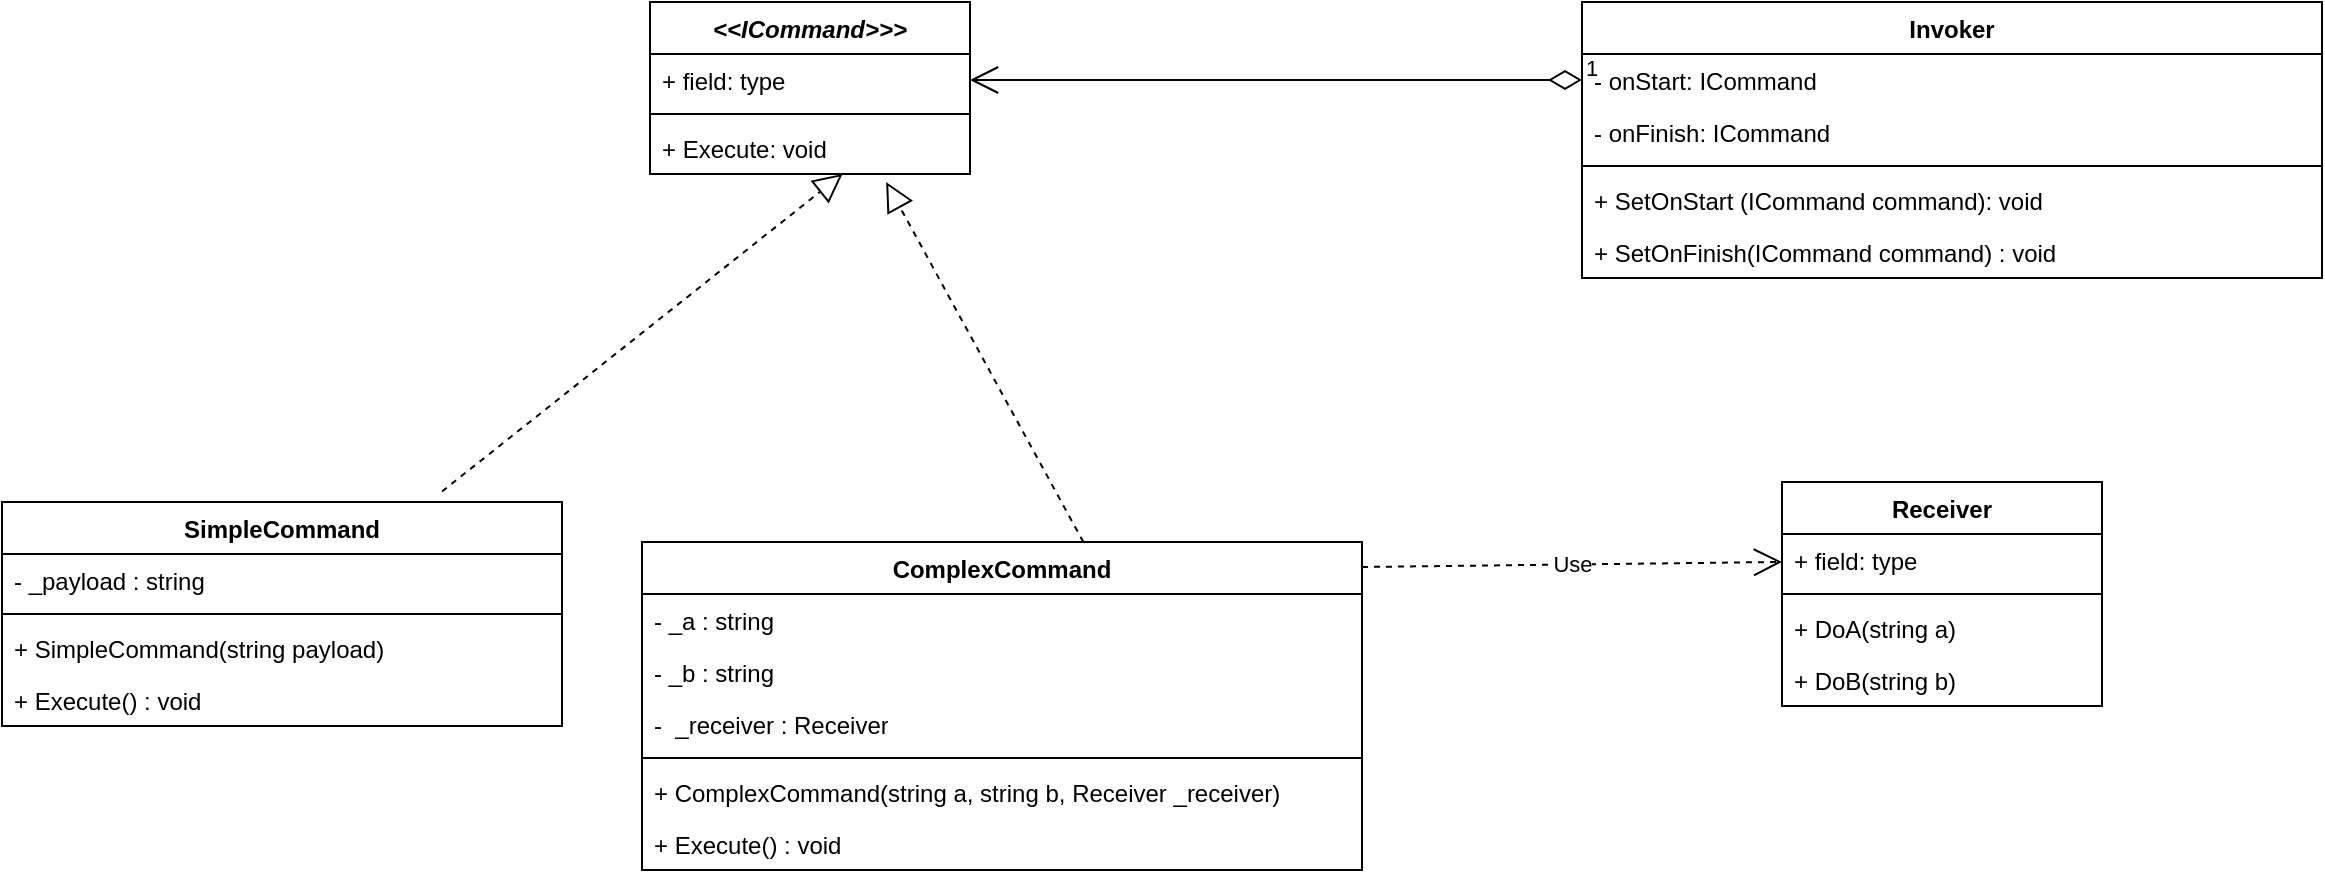 <mxfile version="26.2.14">
  <diagram id="C5RBs43oDa-KdzZeNtuy" name="Page-1">
    <mxGraphModel dx="1418" dy="786" grid="1" gridSize="10" guides="1" tooltips="1" connect="1" arrows="1" fold="1" page="1" pageScale="1" pageWidth="827" pageHeight="1169" math="0" shadow="0">
      <root>
        <mxCell id="WIyWlLk6GJQsqaUBKTNV-0" />
        <mxCell id="WIyWlLk6GJQsqaUBKTNV-1" parent="WIyWlLk6GJQsqaUBKTNV-0" />
        <mxCell id="7LH-3UGZU5CLewurIgVh-0" value="&lt;i&gt;&amp;lt;&amp;lt;ICommand&amp;gt;&amp;gt;&amp;gt;&lt;/i&gt;" style="swimlane;fontStyle=1;align=center;verticalAlign=top;childLayout=stackLayout;horizontal=1;startSize=26;horizontalStack=0;resizeParent=1;resizeParentMax=0;resizeLast=0;collapsible=1;marginBottom=0;whiteSpace=wrap;html=1;" vertex="1" parent="WIyWlLk6GJQsqaUBKTNV-1">
          <mxGeometry x="334" y="80" width="160" height="86" as="geometry" />
        </mxCell>
        <mxCell id="7LH-3UGZU5CLewurIgVh-1" value="+ field: type" style="text;strokeColor=none;fillColor=none;align=left;verticalAlign=top;spacingLeft=4;spacingRight=4;overflow=hidden;rotatable=0;points=[[0,0.5],[1,0.5]];portConstraint=eastwest;whiteSpace=wrap;html=1;" vertex="1" parent="7LH-3UGZU5CLewurIgVh-0">
          <mxGeometry y="26" width="160" height="26" as="geometry" />
        </mxCell>
        <mxCell id="7LH-3UGZU5CLewurIgVh-2" value="" style="line;strokeWidth=1;fillColor=none;align=left;verticalAlign=middle;spacingTop=-1;spacingLeft=3;spacingRight=3;rotatable=0;labelPosition=right;points=[];portConstraint=eastwest;strokeColor=inherit;" vertex="1" parent="7LH-3UGZU5CLewurIgVh-0">
          <mxGeometry y="52" width="160" height="8" as="geometry" />
        </mxCell>
        <mxCell id="7LH-3UGZU5CLewurIgVh-3" value="+ Execute: void" style="text;strokeColor=none;fillColor=none;align=left;verticalAlign=top;spacingLeft=4;spacingRight=4;overflow=hidden;rotatable=0;points=[[0,0.5],[1,0.5]];portConstraint=eastwest;whiteSpace=wrap;html=1;" vertex="1" parent="7LH-3UGZU5CLewurIgVh-0">
          <mxGeometry y="60" width="160" height="26" as="geometry" />
        </mxCell>
        <mxCell id="7LH-3UGZU5CLewurIgVh-4" value="SimpleCommand&lt;div&gt;&lt;br&gt;&lt;/div&gt;" style="swimlane;fontStyle=1;align=center;verticalAlign=top;childLayout=stackLayout;horizontal=1;startSize=26;horizontalStack=0;resizeParent=1;resizeParentMax=0;resizeLast=0;collapsible=1;marginBottom=0;whiteSpace=wrap;html=1;" vertex="1" parent="WIyWlLk6GJQsqaUBKTNV-1">
          <mxGeometry x="10" y="330" width="280" height="112" as="geometry" />
        </mxCell>
        <mxCell id="7LH-3UGZU5CLewurIgVh-5" value="- _payload : string" style="text;strokeColor=none;fillColor=none;align=left;verticalAlign=top;spacingLeft=4;spacingRight=4;overflow=hidden;rotatable=0;points=[[0,0.5],[1,0.5]];portConstraint=eastwest;whiteSpace=wrap;html=1;" vertex="1" parent="7LH-3UGZU5CLewurIgVh-4">
          <mxGeometry y="26" width="280" height="26" as="geometry" />
        </mxCell>
        <mxCell id="7LH-3UGZU5CLewurIgVh-6" value="" style="line;strokeWidth=1;fillColor=none;align=left;verticalAlign=middle;spacingTop=-1;spacingLeft=3;spacingRight=3;rotatable=0;labelPosition=right;points=[];portConstraint=eastwest;strokeColor=inherit;" vertex="1" parent="7LH-3UGZU5CLewurIgVh-4">
          <mxGeometry y="52" width="280" height="8" as="geometry" />
        </mxCell>
        <mxCell id="7LH-3UGZU5CLewurIgVh-7" value="+ SimpleCommand(string payload)&amp;nbsp;" style="text;strokeColor=none;fillColor=none;align=left;verticalAlign=top;spacingLeft=4;spacingRight=4;overflow=hidden;rotatable=0;points=[[0,0.5],[1,0.5]];portConstraint=eastwest;whiteSpace=wrap;html=1;" vertex="1" parent="7LH-3UGZU5CLewurIgVh-4">
          <mxGeometry y="60" width="280" height="26" as="geometry" />
        </mxCell>
        <mxCell id="7LH-3UGZU5CLewurIgVh-9" value="+ Execute() : void" style="text;strokeColor=none;fillColor=none;align=left;verticalAlign=top;spacingLeft=4;spacingRight=4;overflow=hidden;rotatable=0;points=[[0,0.5],[1,0.5]];portConstraint=eastwest;whiteSpace=wrap;html=1;" vertex="1" parent="7LH-3UGZU5CLewurIgVh-4">
          <mxGeometry y="86" width="280" height="26" as="geometry" />
        </mxCell>
        <mxCell id="7LH-3UGZU5CLewurIgVh-8" value="" style="endArrow=block;dashed=1;endFill=0;endSize=12;html=1;rounded=0;exitX=0.669;exitY=-0.047;exitDx=0;exitDy=0;exitPerimeter=0;" edge="1" parent="WIyWlLk6GJQsqaUBKTNV-1">
          <mxGeometry width="160" relative="1" as="geometry">
            <mxPoint x="230.0" y="324.736" as="sourcePoint" />
            <mxPoint x="430.278" y="166" as="targetPoint" />
          </mxGeometry>
        </mxCell>
        <mxCell id="7LH-3UGZU5CLewurIgVh-10" value="ComplexCommand" style="swimlane;fontStyle=1;align=center;verticalAlign=top;childLayout=stackLayout;horizontal=1;startSize=26;horizontalStack=0;resizeParent=1;resizeParentMax=0;resizeLast=0;collapsible=1;marginBottom=0;whiteSpace=wrap;html=1;" vertex="1" parent="WIyWlLk6GJQsqaUBKTNV-1">
          <mxGeometry x="330" y="350" width="360" height="164" as="geometry" />
        </mxCell>
        <mxCell id="7LH-3UGZU5CLewurIgVh-11" value="- _a : string" style="text;strokeColor=none;fillColor=none;align=left;verticalAlign=top;spacingLeft=4;spacingRight=4;overflow=hidden;rotatable=0;points=[[0,0.5],[1,0.5]];portConstraint=eastwest;whiteSpace=wrap;html=1;" vertex="1" parent="7LH-3UGZU5CLewurIgVh-10">
          <mxGeometry y="26" width="360" height="26" as="geometry" />
        </mxCell>
        <mxCell id="7LH-3UGZU5CLewurIgVh-14" value="- _b : string" style="text;strokeColor=none;fillColor=none;align=left;verticalAlign=top;spacingLeft=4;spacingRight=4;overflow=hidden;rotatable=0;points=[[0,0.5],[1,0.5]];portConstraint=eastwest;whiteSpace=wrap;html=1;" vertex="1" parent="7LH-3UGZU5CLewurIgVh-10">
          <mxGeometry y="52" width="360" height="26" as="geometry" />
        </mxCell>
        <mxCell id="7LH-3UGZU5CLewurIgVh-15" value="-&amp;nbsp; _receiver : Receiver" style="text;strokeColor=none;fillColor=none;align=left;verticalAlign=top;spacingLeft=4;spacingRight=4;overflow=hidden;rotatable=0;points=[[0,0.5],[1,0.5]];portConstraint=eastwest;whiteSpace=wrap;html=1;" vertex="1" parent="7LH-3UGZU5CLewurIgVh-10">
          <mxGeometry y="78" width="360" height="26" as="geometry" />
        </mxCell>
        <mxCell id="7LH-3UGZU5CLewurIgVh-12" value="" style="line;strokeWidth=1;fillColor=none;align=left;verticalAlign=middle;spacingTop=-1;spacingLeft=3;spacingRight=3;rotatable=0;labelPosition=right;points=[];portConstraint=eastwest;strokeColor=inherit;" vertex="1" parent="7LH-3UGZU5CLewurIgVh-10">
          <mxGeometry y="104" width="360" height="8" as="geometry" />
        </mxCell>
        <mxCell id="7LH-3UGZU5CLewurIgVh-13" value="+ ComplexCommand(string a, string b, Receiver _receiver)" style="text;strokeColor=none;fillColor=none;align=left;verticalAlign=top;spacingLeft=4;spacingRight=4;overflow=hidden;rotatable=0;points=[[0,0.5],[1,0.5]];portConstraint=eastwest;whiteSpace=wrap;html=1;" vertex="1" parent="7LH-3UGZU5CLewurIgVh-10">
          <mxGeometry y="112" width="360" height="26" as="geometry" />
        </mxCell>
        <mxCell id="7LH-3UGZU5CLewurIgVh-22" value="+ Execute() : void" style="text;strokeColor=none;fillColor=none;align=left;verticalAlign=top;spacingLeft=4;spacingRight=4;overflow=hidden;rotatable=0;points=[[0,0.5],[1,0.5]];portConstraint=eastwest;whiteSpace=wrap;html=1;" vertex="1" parent="7LH-3UGZU5CLewurIgVh-10">
          <mxGeometry y="138" width="360" height="26" as="geometry" />
        </mxCell>
        <mxCell id="7LH-3UGZU5CLewurIgVh-16" value="" style="endArrow=block;dashed=1;endFill=0;endSize=12;html=1;rounded=0;exitX=0.613;exitY=0;exitDx=0;exitDy=0;exitPerimeter=0;entryX=0.738;entryY=1.154;entryDx=0;entryDy=0;entryPerimeter=0;" edge="1" parent="WIyWlLk6GJQsqaUBKTNV-1" source="7LH-3UGZU5CLewurIgVh-10" target="7LH-3UGZU5CLewurIgVh-3">
          <mxGeometry width="160" relative="1" as="geometry">
            <mxPoint x="240.0" y="334.736" as="sourcePoint" />
            <mxPoint x="440.278" y="176" as="targetPoint" />
          </mxGeometry>
        </mxCell>
        <mxCell id="7LH-3UGZU5CLewurIgVh-17" value="Receiver" style="swimlane;fontStyle=1;align=center;verticalAlign=top;childLayout=stackLayout;horizontal=1;startSize=26;horizontalStack=0;resizeParent=1;resizeParentMax=0;resizeLast=0;collapsible=1;marginBottom=0;whiteSpace=wrap;html=1;" vertex="1" parent="WIyWlLk6GJQsqaUBKTNV-1">
          <mxGeometry x="900" y="320" width="160" height="112" as="geometry" />
        </mxCell>
        <mxCell id="7LH-3UGZU5CLewurIgVh-18" value="+ field: type" style="text;strokeColor=none;fillColor=none;align=left;verticalAlign=top;spacingLeft=4;spacingRight=4;overflow=hidden;rotatable=0;points=[[0,0.5],[1,0.5]];portConstraint=eastwest;whiteSpace=wrap;html=1;" vertex="1" parent="7LH-3UGZU5CLewurIgVh-17">
          <mxGeometry y="26" width="160" height="26" as="geometry" />
        </mxCell>
        <mxCell id="7LH-3UGZU5CLewurIgVh-19" value="" style="line;strokeWidth=1;fillColor=none;align=left;verticalAlign=middle;spacingTop=-1;spacingLeft=3;spacingRight=3;rotatable=0;labelPosition=right;points=[];portConstraint=eastwest;strokeColor=inherit;" vertex="1" parent="7LH-3UGZU5CLewurIgVh-17">
          <mxGeometry y="52" width="160" height="8" as="geometry" />
        </mxCell>
        <mxCell id="7LH-3UGZU5CLewurIgVh-20" value="+ DoA(string a)" style="text;strokeColor=none;fillColor=none;align=left;verticalAlign=top;spacingLeft=4;spacingRight=4;overflow=hidden;rotatable=0;points=[[0,0.5],[1,0.5]];portConstraint=eastwest;whiteSpace=wrap;html=1;" vertex="1" parent="7LH-3UGZU5CLewurIgVh-17">
          <mxGeometry y="60" width="160" height="26" as="geometry" />
        </mxCell>
        <mxCell id="7LH-3UGZU5CLewurIgVh-23" value="+ DoB(string b)" style="text;strokeColor=none;fillColor=none;align=left;verticalAlign=top;spacingLeft=4;spacingRight=4;overflow=hidden;rotatable=0;points=[[0,0.5],[1,0.5]];portConstraint=eastwest;whiteSpace=wrap;html=1;" vertex="1" parent="7LH-3UGZU5CLewurIgVh-17">
          <mxGeometry y="86" width="160" height="26" as="geometry" />
        </mxCell>
        <mxCell id="7LH-3UGZU5CLewurIgVh-21" value="Use" style="endArrow=open;endSize=12;dashed=1;html=1;rounded=0;" edge="1" parent="WIyWlLk6GJQsqaUBKTNV-1" target="7LH-3UGZU5CLewurIgVh-18">
          <mxGeometry width="160" relative="1" as="geometry">
            <mxPoint x="690" y="362.5" as="sourcePoint" />
            <mxPoint x="850" y="362.5" as="targetPoint" />
          </mxGeometry>
        </mxCell>
        <mxCell id="7LH-3UGZU5CLewurIgVh-24" value="Invoker" style="swimlane;fontStyle=1;align=center;verticalAlign=top;childLayout=stackLayout;horizontal=1;startSize=26;horizontalStack=0;resizeParent=1;resizeParentMax=0;resizeLast=0;collapsible=1;marginBottom=0;whiteSpace=wrap;html=1;" vertex="1" parent="WIyWlLk6GJQsqaUBKTNV-1">
          <mxGeometry x="800" y="80" width="370" height="138" as="geometry" />
        </mxCell>
        <mxCell id="7LH-3UGZU5CLewurIgVh-25" value="- onStart: ICommand" style="text;strokeColor=none;fillColor=none;align=left;verticalAlign=top;spacingLeft=4;spacingRight=4;overflow=hidden;rotatable=0;points=[[0,0.5],[1,0.5]];portConstraint=eastwest;whiteSpace=wrap;html=1;" vertex="1" parent="7LH-3UGZU5CLewurIgVh-24">
          <mxGeometry y="26" width="370" height="26" as="geometry" />
        </mxCell>
        <mxCell id="7LH-3UGZU5CLewurIgVh-29" value="- onFinish: ICommand" style="text;strokeColor=none;fillColor=none;align=left;verticalAlign=top;spacingLeft=4;spacingRight=4;overflow=hidden;rotatable=0;points=[[0,0.5],[1,0.5]];portConstraint=eastwest;whiteSpace=wrap;html=1;" vertex="1" parent="7LH-3UGZU5CLewurIgVh-24">
          <mxGeometry y="52" width="370" height="26" as="geometry" />
        </mxCell>
        <mxCell id="7LH-3UGZU5CLewurIgVh-26" value="" style="line;strokeWidth=1;fillColor=none;align=left;verticalAlign=middle;spacingTop=-1;spacingLeft=3;spacingRight=3;rotatable=0;labelPosition=right;points=[];portConstraint=eastwest;strokeColor=inherit;" vertex="1" parent="7LH-3UGZU5CLewurIgVh-24">
          <mxGeometry y="78" width="370" height="8" as="geometry" />
        </mxCell>
        <mxCell id="7LH-3UGZU5CLewurIgVh-27" value="+ SetOnStart (ICommand command): void" style="text;strokeColor=none;fillColor=none;align=left;verticalAlign=top;spacingLeft=4;spacingRight=4;overflow=hidden;rotatable=0;points=[[0,0.5],[1,0.5]];portConstraint=eastwest;whiteSpace=wrap;html=1;" vertex="1" parent="7LH-3UGZU5CLewurIgVh-24">
          <mxGeometry y="86" width="370" height="26" as="geometry" />
        </mxCell>
        <mxCell id="7LH-3UGZU5CLewurIgVh-30" value="+ SetOnFinish(ICommand command) : void" style="text;strokeColor=none;fillColor=none;align=left;verticalAlign=top;spacingLeft=4;spacingRight=4;overflow=hidden;rotatable=0;points=[[0,0.5],[1,0.5]];portConstraint=eastwest;whiteSpace=wrap;html=1;" vertex="1" parent="7LH-3UGZU5CLewurIgVh-24">
          <mxGeometry y="112" width="370" height="26" as="geometry" />
        </mxCell>
        <mxCell id="7LH-3UGZU5CLewurIgVh-28" value="1" style="endArrow=open;html=1;endSize=12;startArrow=diamondThin;startSize=14;startFill=0;edgeStyle=orthogonalEdgeStyle;align=left;verticalAlign=bottom;rounded=0;exitX=0;exitY=0.5;exitDx=0;exitDy=0;entryX=1;entryY=0.5;entryDx=0;entryDy=0;" edge="1" parent="WIyWlLk6GJQsqaUBKTNV-1" source="7LH-3UGZU5CLewurIgVh-25" target="7LH-3UGZU5CLewurIgVh-1">
          <mxGeometry x="-1" y="3" relative="1" as="geometry">
            <mxPoint x="510" y="320" as="sourcePoint" />
            <mxPoint x="670" y="320" as="targetPoint" />
          </mxGeometry>
        </mxCell>
      </root>
    </mxGraphModel>
  </diagram>
</mxfile>
